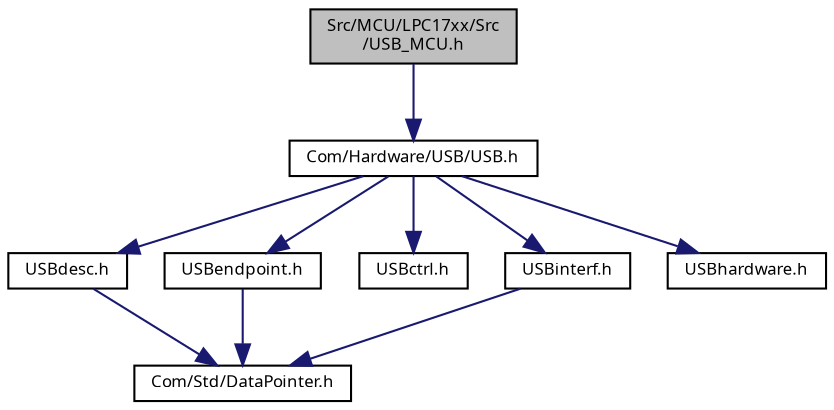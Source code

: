 digraph "Src/MCU/LPC17xx/Src/USB_MCU.h"
{
  edge [fontname="Sans",fontsize="8",labelfontname="Sans",labelfontsize="8"];
  node [fontname="Sans",fontsize="8",shape=record];
  Node1 [label="Src/MCU/LPC17xx/Src\l/USB_MCU.h",height=0.2,width=0.4,color="black", fillcolor="grey75", style="filled", fontcolor="black"];
  Node1 -> Node2 [color="midnightblue",fontsize="8",style="solid",fontname="Sans"];
  Node2 [label="Com/Hardware/USB/USB.h",height=0.2,width=0.4,color="black", fillcolor="white", style="filled",URL="$_com_2_hardware_2_u_s_b_2_u_s_b_8h_source.html"];
  Node2 -> Node3 [color="midnightblue",fontsize="8",style="solid",fontname="Sans"];
  Node3 [label="USBdesc.h",height=0.2,width=0.4,color="black", fillcolor="white", style="filled",URL="$_u_s_bdesc_8h.html"];
  Node3 -> Node4 [color="midnightblue",fontsize="8",style="solid",fontname="Sans"];
  Node4 [label="Com/Std/DataPointer.h",height=0.2,width=0.4,color="black", fillcolor="white", style="filled",URL="$_data_pointer_8h.html"];
  Node2 -> Node5 [color="midnightblue",fontsize="8",style="solid",fontname="Sans"];
  Node5 [label="USBendpoint.h",height=0.2,width=0.4,color="black", fillcolor="white", style="filled",URL="$_u_s_bendpoint_8h.html"];
  Node5 -> Node4 [color="midnightblue",fontsize="8",style="solid",fontname="Sans"];
  Node2 -> Node6 [color="midnightblue",fontsize="8",style="solid",fontname="Sans"];
  Node6 [label="USBctrl.h",height=0.2,width=0.4,color="black", fillcolor="white", style="filled",URL="$_u_s_bctrl_8h.html"];
  Node2 -> Node7 [color="midnightblue",fontsize="8",style="solid",fontname="Sans"];
  Node7 [label="USBinterf.h",height=0.2,width=0.4,color="black", fillcolor="white", style="filled",URL="$_u_s_binterf_8h.html"];
  Node7 -> Node4 [color="midnightblue",fontsize="8",style="solid",fontname="Sans"];
  Node2 -> Node8 [color="midnightblue",fontsize="8",style="solid",fontname="Sans"];
  Node8 [label="USBhardware.h",height=0.2,width=0.4,color="black", fillcolor="white", style="filled",URL="$_u_s_bhardware_8h.html"];
}
